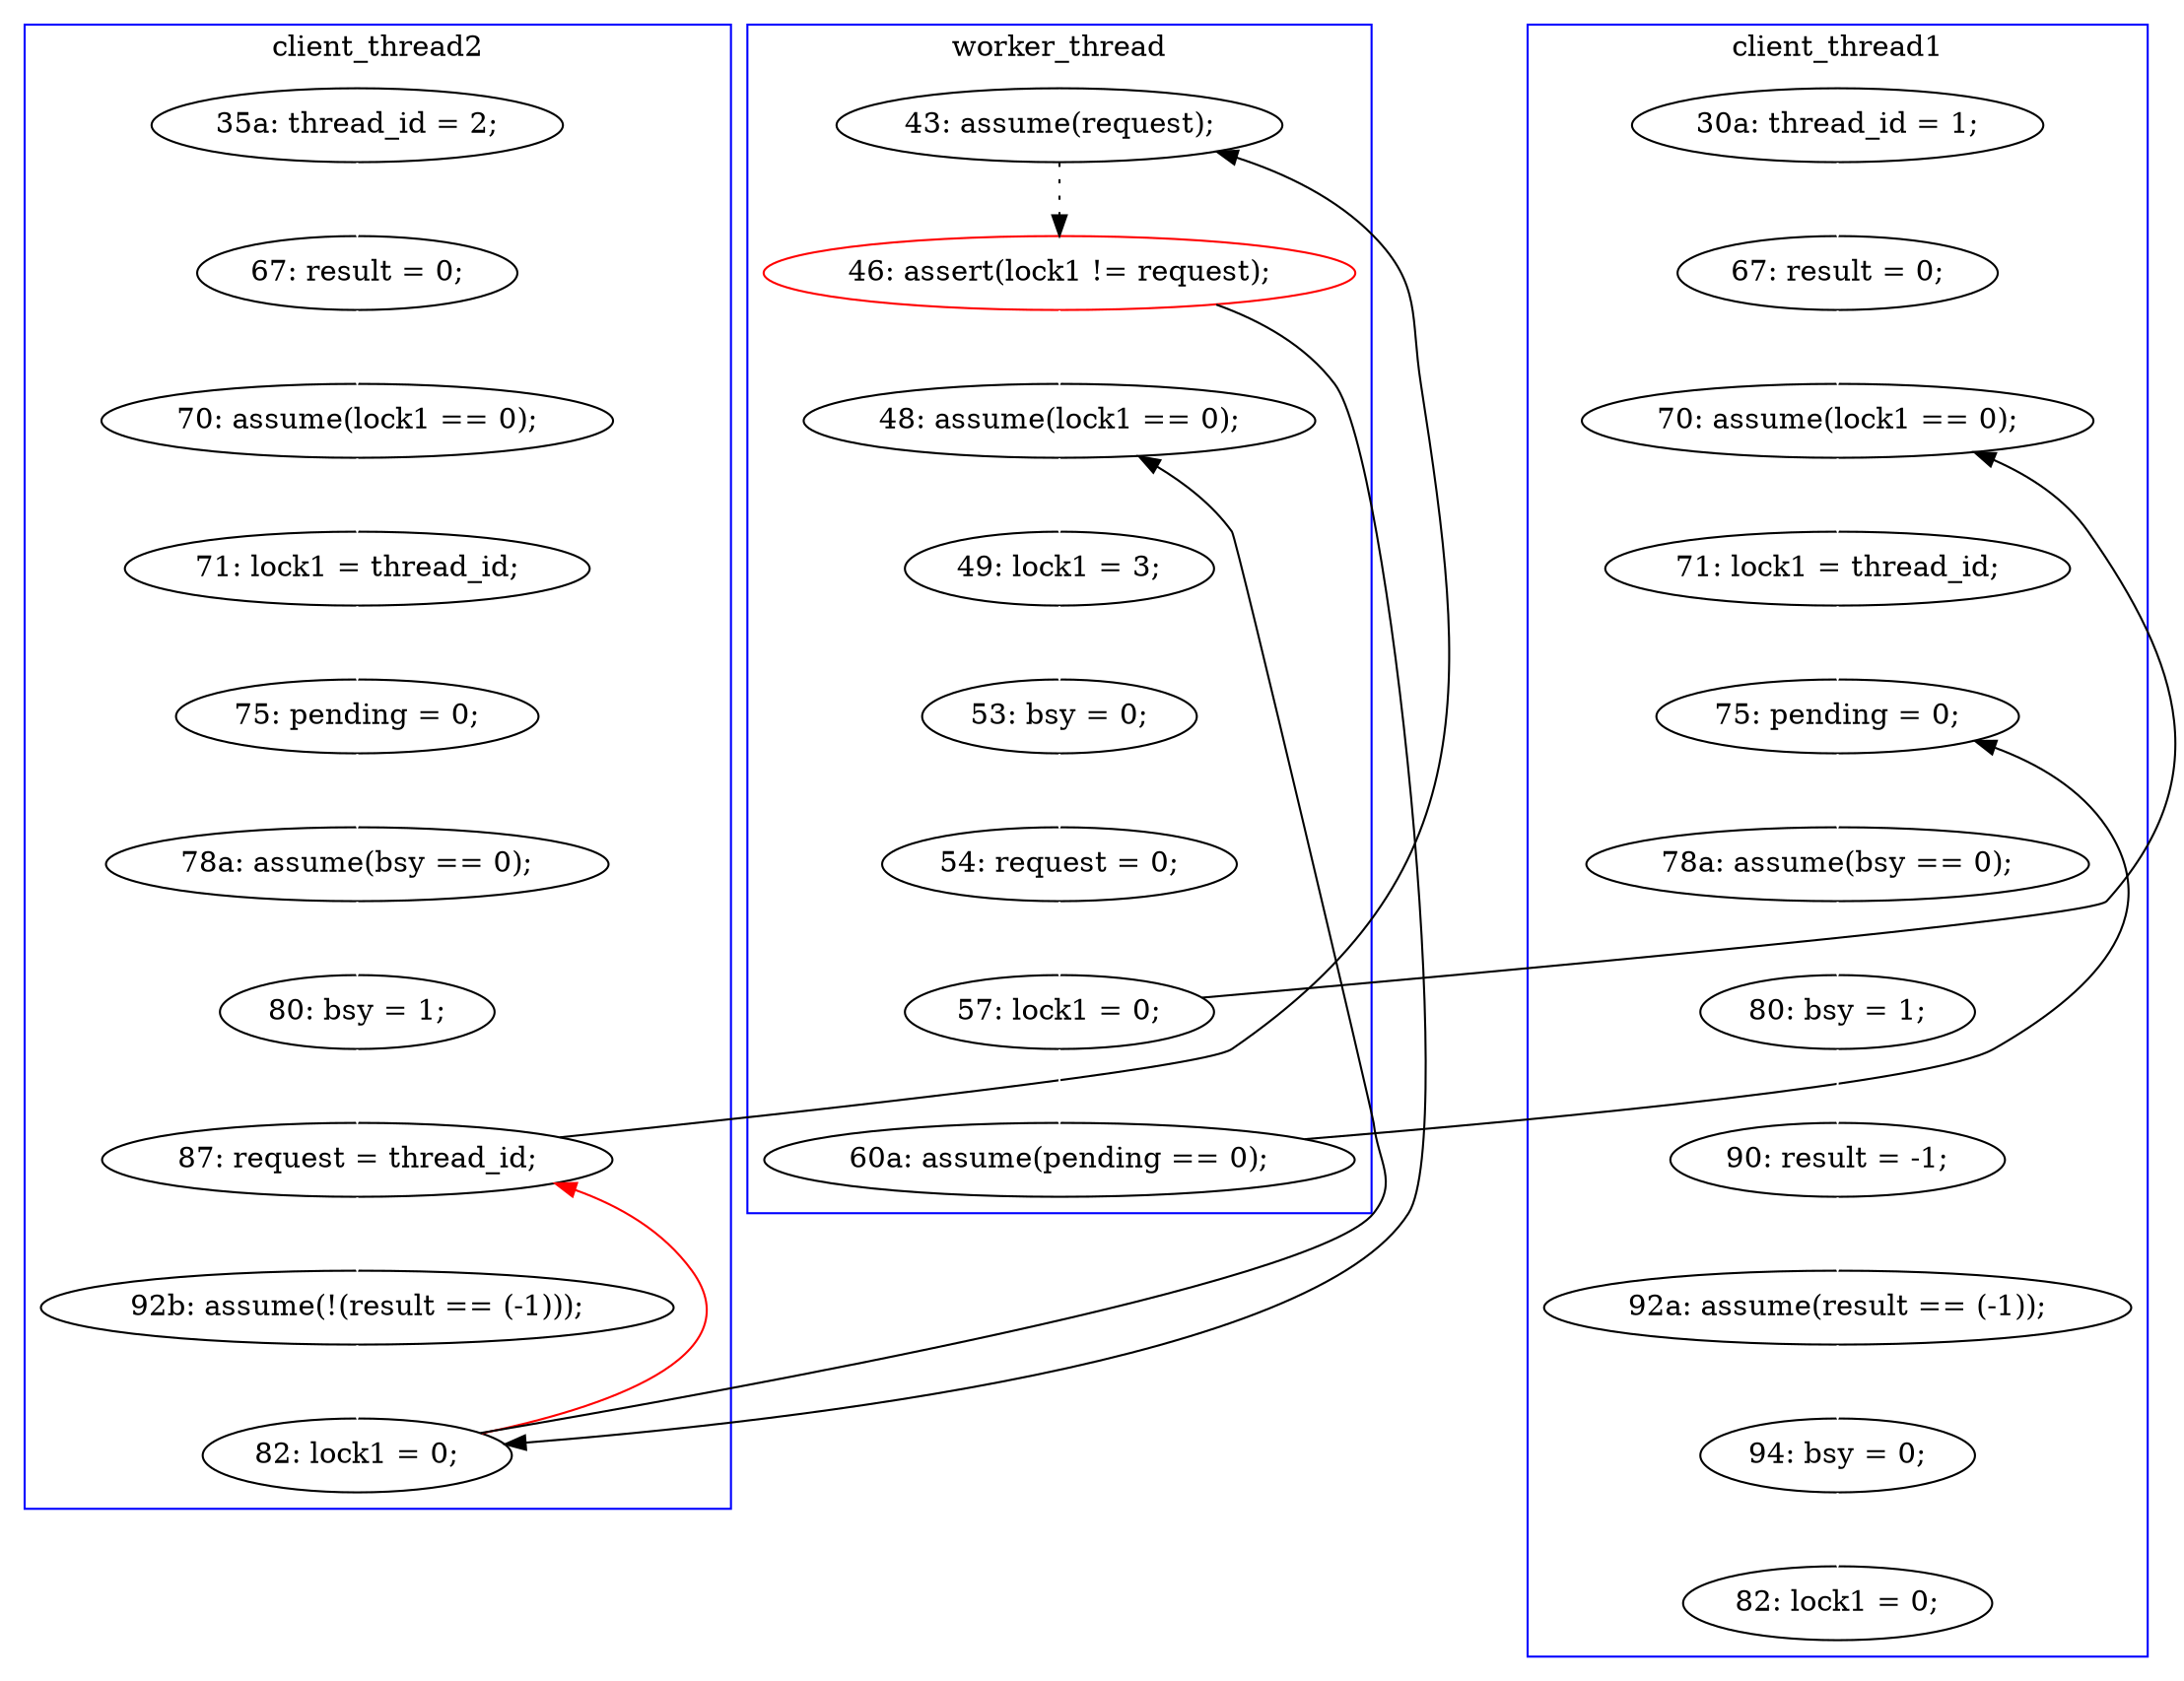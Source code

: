 digraph Counterexample {
	52 -> 54 [color = white, style = solid]
	54 -> 55 [color = white, style = solid]
	16 -> 18 [color = white, style = solid]
	18 -> 19 [color = white, style = solid]
	19 -> 21 [color = white, style = solid]
	29 -> 30 [color = white, style = solid]
	28 -> 21 [color = red, style = solid, constraint = false]
	31 -> 32 [color = white, style = solid]
	28 -> 29 [color = black, style = solid, constraint = false]
	27 -> 28 [color = black, style = solid, constraint = false]
	13 -> 14 [color = white, style = solid]
	45 -> 46 [color = white, style = solid]
	30 -> 31 [color = white, style = solid]
	10 -> 13 [color = white, style = solid]
	46 -> 47 [color = white, style = solid]
	21 -> 26 [color = black, style = solid, constraint = false]
	47 -> 49 [color = white, style = solid]
	23 -> 28 [color = white, style = solid]
	35 -> 47 [color = black, style = solid, constraint = false]
	27 -> 29 [color = white, style = solid]
	33 -> 35 [color = white, style = solid]
	41 -> 44 [color = white, style = solid]
	50 -> 52 [color = white, style = solid]
	14 -> 15 [color = white, style = solid]
	33 -> 45 [color = black, style = solid, constraint = false]
	15 -> 16 [color = white, style = solid]
	32 -> 33 [color = white, style = solid]
	26 -> 27 [color = black, style = dotted]
	21 -> 23 [color = white, style = solid]
	44 -> 45 [color = white, style = solid]
	55 -> 56 [color = white, style = solid]
	49 -> 50 [color = white, style = solid]
	subgraph cluster2 {
		label = client_thread2
		color = blue
		28  [label = "82: lock1 = 0;"]
		14  [label = "70: assume(lock1 == 0);"]
		21  [label = "87: request = thread_id;"]
		15  [label = "71: lock1 = thread_id;"]
		13  [label = "67: result = 0;"]
		19  [label = "80: bsy = 1;"]
		16  [label = "75: pending = 0;"]
		10  [label = "35a: thread_id = 2;"]
		23  [label = "92b: assume(!(result == (-1)));"]
		18  [label = "78a: assume(bsy == 0);"]
	}
	subgraph cluster3 {
		label = worker_thread
		color = blue
		31  [label = "53: bsy = 0;"]
		30  [label = "49: lock1 = 3;"]
		32  [label = "54: request = 0;"]
		26  [label = "43: assume(request);"]
		29  [label = "48: assume(lock1 == 0);"]
		35  [label = "60a: assume(pending == 0);"]
		27  [label = "46: assert(lock1 != request);", color = red]
		33  [label = "57: lock1 = 0;"]
	}
	subgraph cluster1 {
		label = client_thread1
		color = blue
		56  [label = "82: lock1 = 0;"]
		44  [label = "67: result = 0;"]
		55  [label = "94: bsy = 0;"]
		47  [label = "75: pending = 0;"]
		52  [label = "90: result = -1;"]
		50  [label = "80: bsy = 1;"]
		49  [label = "78a: assume(bsy == 0);"]
		46  [label = "71: lock1 = thread_id;"]
		45  [label = "70: assume(lock1 == 0);"]
		54  [label = "92a: assume(result == (-1));"]
		41  [label = "30a: thread_id = 1;"]
	}
}